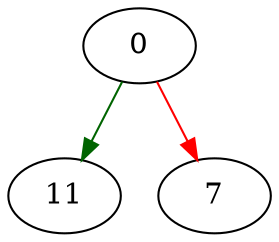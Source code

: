 strict digraph "lbuf_flush" {
	// Node definitions.
	0 [entry=true];
	11;
	7;

	// Edge definitions.
	0 -> 11 [
		color=darkgreen
		cond=true
	];
	0 -> 7 [
		color=red
		cond=false
	];
}